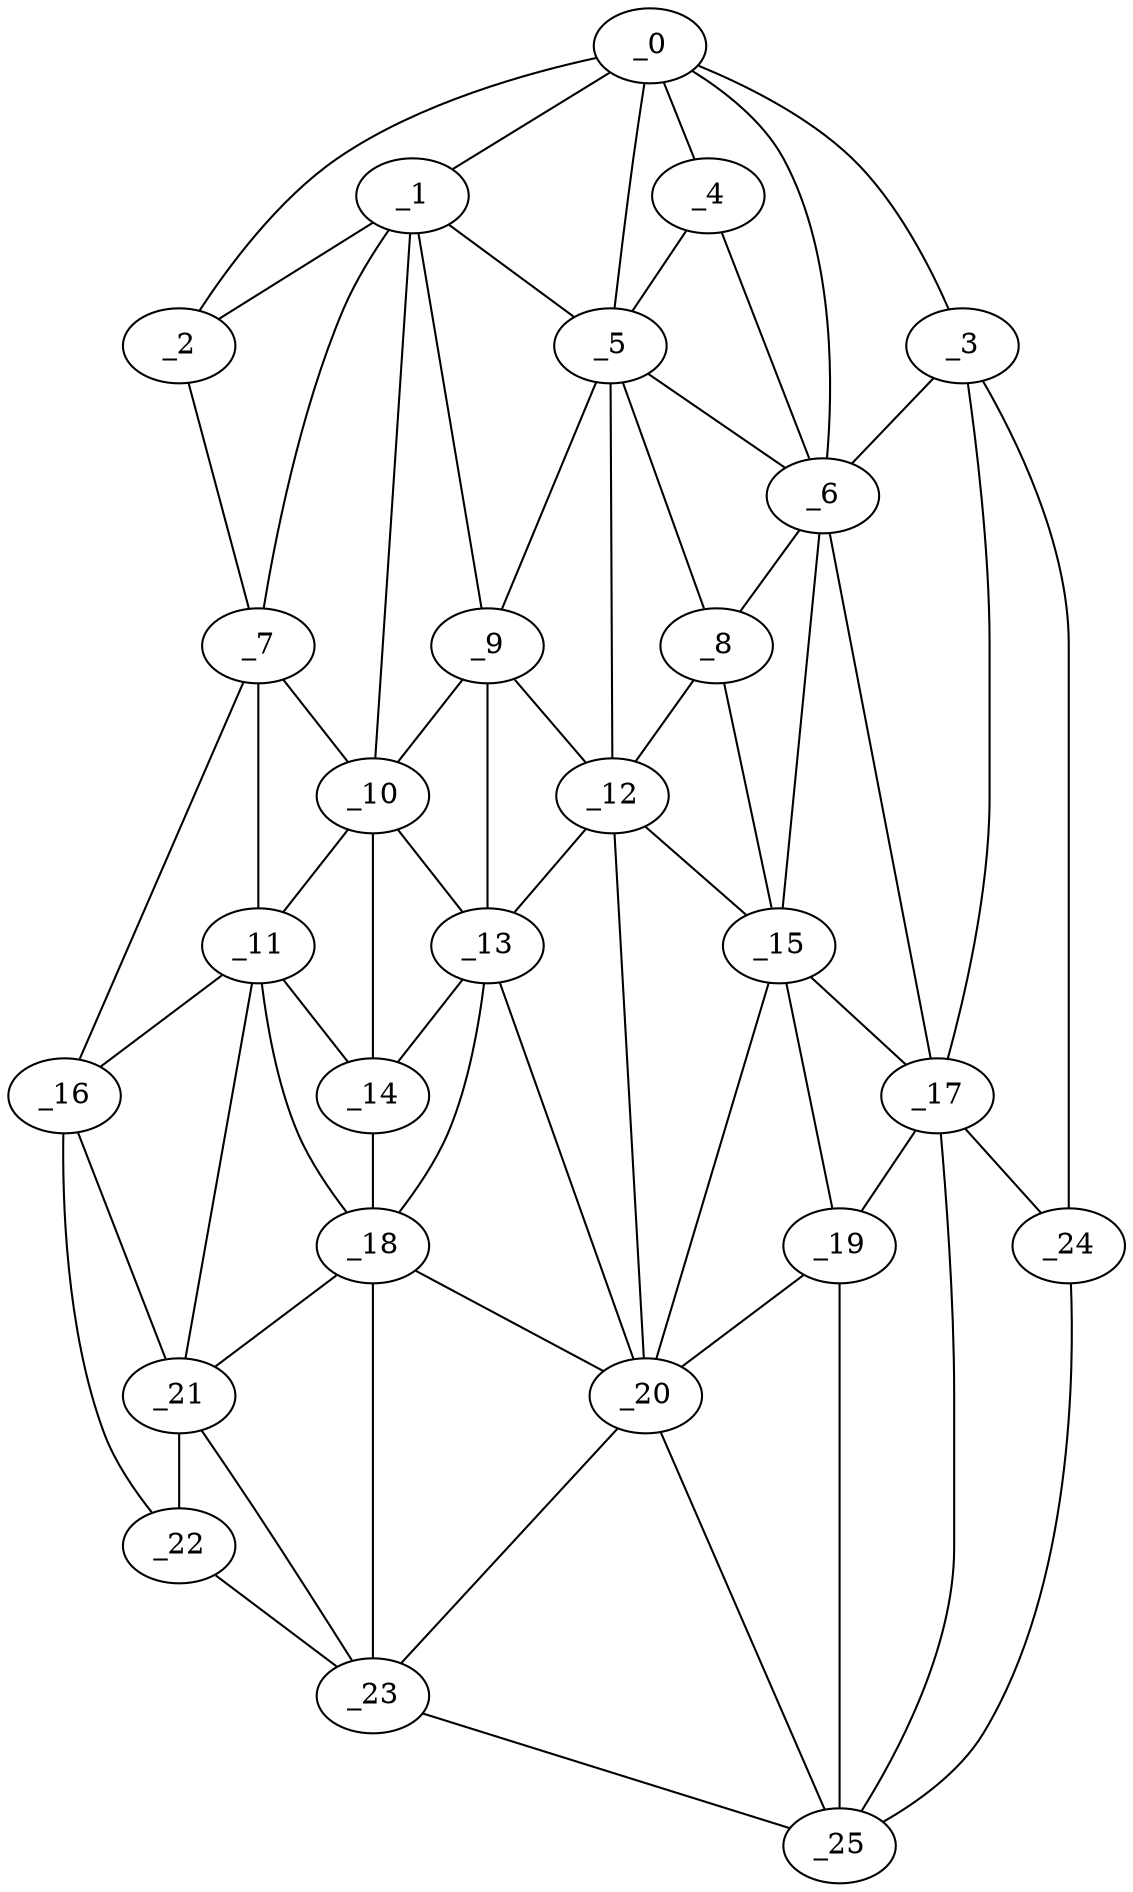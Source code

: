 graph "obj90__190.gxl" {
	_0	 [x=31,
		y=40];
	_1	 [x=32,
		y=113];
	_0 -- _1	 [valence=1];
	_2	 [x=32,
		y=121];
	_0 -- _2	 [valence=1];
	_3	 [x=33,
		y=3];
	_0 -- _3	 [valence=1];
	_4	 [x=42,
		y=49];
	_0 -- _4	 [valence=2];
	_5	 [x=44,
		y=53];
	_0 -- _5	 [valence=1];
	_6	 [x=53,
		y=50];
	_0 -- _6	 [valence=1];
	_1 -- _2	 [valence=1];
	_1 -- _5	 [valence=1];
	_7	 [x=53,
		y=124];
	_1 -- _7	 [valence=2];
	_9	 [x=62,
		y=91];
	_1 -- _9	 [valence=2];
	_10	 [x=62,
		y=100];
	_1 -- _10	 [valence=1];
	_2 -- _7	 [valence=1];
	_3 -- _6	 [valence=1];
	_17	 [x=84,
		y=11];
	_3 -- _17	 [valence=2];
	_24	 [x=98,
		y=8];
	_3 -- _24	 [valence=1];
	_4 -- _5	 [valence=2];
	_4 -- _6	 [valence=1];
	_5 -- _6	 [valence=1];
	_8	 [x=54,
		y=55];
	_5 -- _8	 [valence=2];
	_5 -- _9	 [valence=2];
	_12	 [x=66,
		y=84];
	_5 -- _12	 [valence=2];
	_6 -- _8	 [valence=2];
	_15	 [x=68,
		y=55];
	_6 -- _15	 [valence=2];
	_6 -- _17	 [valence=1];
	_7 -- _10	 [valence=2];
	_11	 [x=65,
		y=113];
	_7 -- _11	 [valence=2];
	_16	 [x=70,
		y=125];
	_7 -- _16	 [valence=1];
	_8 -- _12	 [valence=1];
	_8 -- _15	 [valence=1];
	_9 -- _10	 [valence=1];
	_9 -- _12	 [valence=2];
	_13	 [x=67,
		y=93];
	_9 -- _13	 [valence=2];
	_10 -- _11	 [valence=1];
	_10 -- _13	 [valence=2];
	_14	 [x=67,
		y=98];
	_10 -- _14	 [valence=1];
	_11 -- _14	 [valence=2];
	_11 -- _16	 [valence=2];
	_18	 [x=86,
		y=99];
	_11 -- _18	 [valence=2];
	_21	 [x=89,
		y=114];
	_11 -- _21	 [valence=1];
	_12 -- _13	 [valence=2];
	_12 -- _15	 [valence=2];
	_20	 [x=88,
		y=84];
	_12 -- _20	 [valence=1];
	_13 -- _14	 [valence=2];
	_13 -- _18	 [valence=1];
	_13 -- _20	 [valence=1];
	_14 -- _18	 [valence=1];
	_15 -- _17	 [valence=2];
	_19	 [x=88,
		y=54];
	_15 -- _19	 [valence=1];
	_15 -- _20	 [valence=2];
	_16 -- _21	 [valence=2];
	_22	 [x=95,
		y=125];
	_16 -- _22	 [valence=1];
	_17 -- _19	 [valence=1];
	_17 -- _24	 [valence=2];
	_25	 [x=99,
		y=43];
	_17 -- _25	 [valence=2];
	_18 -- _20	 [valence=1];
	_18 -- _21	 [valence=1];
	_23	 [x=96,
		y=116];
	_18 -- _23	 [valence=2];
	_19 -- _20	 [valence=2];
	_19 -- _25	 [valence=2];
	_20 -- _23	 [valence=2];
	_20 -- _25	 [valence=2];
	_21 -- _22	 [valence=2];
	_21 -- _23	 [valence=1];
	_22 -- _23	 [valence=1];
	_23 -- _25	 [valence=1];
	_24 -- _25	 [valence=1];
}
